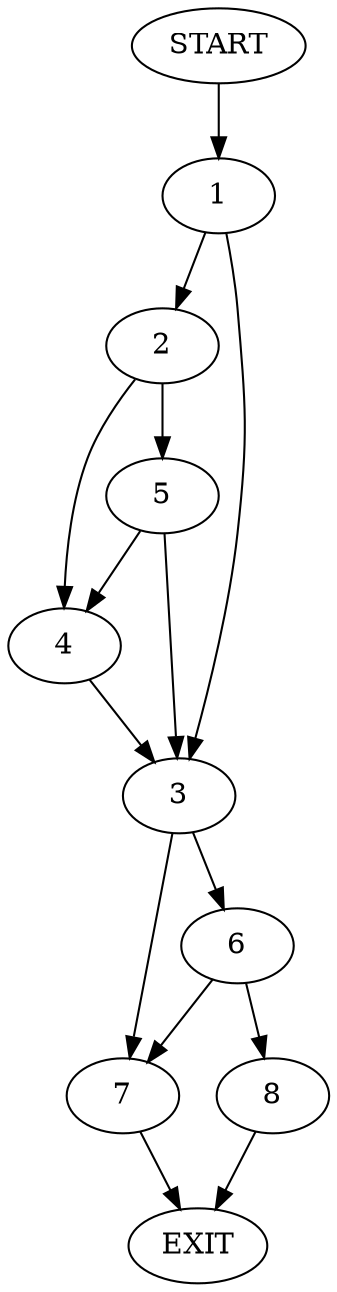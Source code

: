 digraph {
0 [label="START"]
9 [label="EXIT"]
0 -> 1
1 -> 2
1 -> 3
2 -> 4
2 -> 5
3 -> 6
3 -> 7
4 -> 3
5 -> 4
5 -> 3
6 -> 8
6 -> 7
7 -> 9
8 -> 9
}
